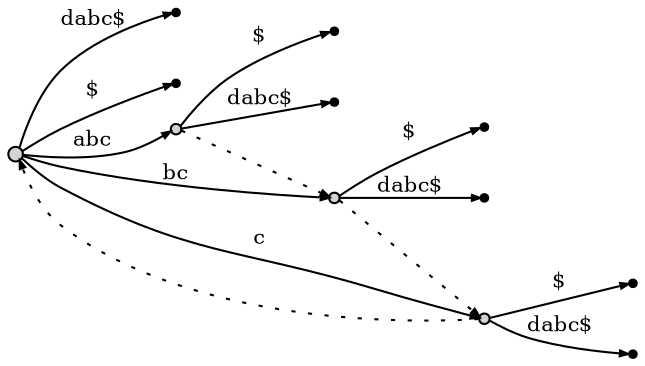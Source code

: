 digraph {
	rankdir = LR;
	edge [arrowsize=0.4,fontsize=10]
	node1 [label="",style=filled,fillcolor=lightgrey,shape=circle,width=.1,height=.1];
//------leaves------
	node7 [label="",shape=point]
	node2 [label="",shape=point]
	node9 [label="",shape=point]
	node3 [label="",shape=point]
	node11 [label="",shape=point]
	node4 [label="",shape=point]
	node5 [label="",shape=point]
	node12 [label="",shape=point]
//------internal nodes------
	node6 [label="",style=filled,fillcolor=lightgrey,shape=circle,width=.07,height=.07]
	node8 [label="",style=filled,fillcolor=lightgrey,shape=circle,width=.07,height=.07]
	node10 [label="",style=filled,fillcolor=lightgrey,shape=circle,width=.07,height=.07]
//------edges------
	node1 -> node6 [label="abc",weight=3]
	node6 -> node7 [label="$",weight=3]
	node6 -> node2 [label="dabc$",weight=3]
	node1 -> node8 [label="bc",weight=3]
	node8 -> node9 [label="$",weight=3]
	node8 -> node3 [label="dabc$",weight=3]
	node1 -> node10 [label="c",weight=3]
	node10 -> node11 [label="$",weight=3]
	node10 -> node4 [label="dabc$",weight=3]
	node1 -> node5 [label="dabc$",weight=3]
	node1 -> node12 [label="$",weight=3]
//------suffix links------
	node6 -> node8 [label="",weight=1,style=dotted]
	node8 -> node10 [label="",weight=1,style=dotted]
	node10 -> node1 [label="",weight=1,style=dotted]
}